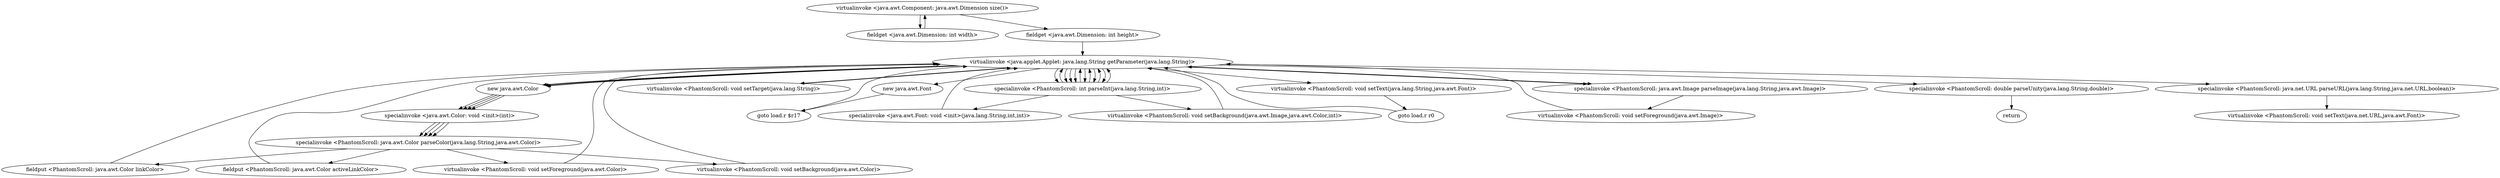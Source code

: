 digraph "" {
"virtualinvoke <java.awt.Component: java.awt.Dimension size()>";
 "virtualinvoke <java.awt.Component: java.awt.Dimension size()>"->"fieldget <java.awt.Dimension: int width>";
 "fieldget <java.awt.Dimension: int width>"->"virtualinvoke <java.awt.Component: java.awt.Dimension size()>";
 "virtualinvoke <java.awt.Component: java.awt.Dimension size()>"->"fieldget <java.awt.Dimension: int height>";
 "fieldget <java.awt.Dimension: int height>"->"virtualinvoke <java.applet.Applet: java.lang.String getParameter(java.lang.String)>";
 "virtualinvoke <java.applet.Applet: java.lang.String getParameter(java.lang.String)>"->"new java.awt.Color";
 "new java.awt.Color"->"specialinvoke <java.awt.Color: void <init>(int)>";
 "specialinvoke <java.awt.Color: void <init>(int)>"->"specialinvoke <PhantomScroll: java.awt.Color parseColor(java.lang.String,java.awt.Color)>";
 "specialinvoke <PhantomScroll: java.awt.Color parseColor(java.lang.String,java.awt.Color)>"->"fieldput <PhantomScroll: java.awt.Color linkColor>";
 "fieldput <PhantomScroll: java.awt.Color linkColor>"->"virtualinvoke <java.applet.Applet: java.lang.String getParameter(java.lang.String)>";
 "virtualinvoke <java.applet.Applet: java.lang.String getParameter(java.lang.String)>"->"new java.awt.Color";
 "new java.awt.Color"->"specialinvoke <java.awt.Color: void <init>(int)>";
 "specialinvoke <java.awt.Color: void <init>(int)>"->"specialinvoke <PhantomScroll: java.awt.Color parseColor(java.lang.String,java.awt.Color)>";
 "specialinvoke <PhantomScroll: java.awt.Color parseColor(java.lang.String,java.awt.Color)>"->"fieldput <PhantomScroll: java.awt.Color activeLinkColor>";
 "fieldput <PhantomScroll: java.awt.Color activeLinkColor>"->"virtualinvoke <java.applet.Applet: java.lang.String getParameter(java.lang.String)>";
 "virtualinvoke <java.applet.Applet: java.lang.String getParameter(java.lang.String)>"->"new java.awt.Color";
 "new java.awt.Color"->"specialinvoke <java.awt.Color: void <init>(int)>";
 "specialinvoke <java.awt.Color: void <init>(int)>"->"specialinvoke <PhantomScroll: java.awt.Color parseColor(java.lang.String,java.awt.Color)>";
 "specialinvoke <PhantomScroll: java.awt.Color parseColor(java.lang.String,java.awt.Color)>"->"virtualinvoke <PhantomScroll: void setForeground(java.awt.Color)>";
 "virtualinvoke <PhantomScroll: void setForeground(java.awt.Color)>"->"virtualinvoke <java.applet.Applet: java.lang.String getParameter(java.lang.String)>";
 "virtualinvoke <java.applet.Applet: java.lang.String getParameter(java.lang.String)>"->"new java.awt.Color";
 "new java.awt.Color"->"specialinvoke <java.awt.Color: void <init>(int)>";
 "specialinvoke <java.awt.Color: void <init>(int)>"->"specialinvoke <PhantomScroll: java.awt.Color parseColor(java.lang.String,java.awt.Color)>";
 "specialinvoke <PhantomScroll: java.awt.Color parseColor(java.lang.String,java.awt.Color)>"->"virtualinvoke <PhantomScroll: void setBackground(java.awt.Color)>";
 "virtualinvoke <PhantomScroll: void setBackground(java.awt.Color)>"->"virtualinvoke <java.applet.Applet: java.lang.String getParameter(java.lang.String)>";
 "virtualinvoke <java.applet.Applet: java.lang.String getParameter(java.lang.String)>"->"virtualinvoke <PhantomScroll: void setTarget(java.lang.String)>";
 "virtualinvoke <PhantomScroll: void setTarget(java.lang.String)>"->"virtualinvoke <java.applet.Applet: java.lang.String getParameter(java.lang.String)>";
 "virtualinvoke <java.applet.Applet: java.lang.String getParameter(java.lang.String)>"->"new java.awt.Font";
 "new java.awt.Font"->"goto load.r $r17";
 "goto load.r $r17"->"virtualinvoke <java.applet.Applet: java.lang.String getParameter(java.lang.String)>";
 "virtualinvoke <java.applet.Applet: java.lang.String getParameter(java.lang.String)>"->"specialinvoke <PhantomScroll: int parseInt(java.lang.String,int)>";
 "specialinvoke <PhantomScroll: int parseInt(java.lang.String,int)>"->"virtualinvoke <java.applet.Applet: java.lang.String getParameter(java.lang.String)>";
 "virtualinvoke <java.applet.Applet: java.lang.String getParameter(java.lang.String)>"->"specialinvoke <PhantomScroll: int parseInt(java.lang.String,int)>";
 "specialinvoke <PhantomScroll: int parseInt(java.lang.String,int)>"->"specialinvoke <java.awt.Font: void <init>(java.lang.String,int,int)>";
 "specialinvoke <java.awt.Font: void <init>(java.lang.String,int,int)>"->"virtualinvoke <java.applet.Applet: java.lang.String getParameter(java.lang.String)>";
 "virtualinvoke <java.applet.Applet: java.lang.String getParameter(java.lang.String)>"->"virtualinvoke <PhantomScroll: void setText(java.lang.String,java.awt.Font)>";
 "virtualinvoke <PhantomScroll: void setText(java.lang.String,java.awt.Font)>"->"goto load.r r0";
 "goto load.r r0"->"virtualinvoke <java.applet.Applet: java.lang.String getParameter(java.lang.String)>";
 "virtualinvoke <java.applet.Applet: java.lang.String getParameter(java.lang.String)>"->"specialinvoke <PhantomScroll: java.awt.Image parseImage(java.lang.String,java.awt.Image)>";
 "specialinvoke <PhantomScroll: java.awt.Image parseImage(java.lang.String,java.awt.Image)>"->"virtualinvoke <java.applet.Applet: java.lang.String getParameter(java.lang.String)>";
 "virtualinvoke <java.applet.Applet: java.lang.String getParameter(java.lang.String)>"->"specialinvoke <PhantomScroll: int parseInt(java.lang.String,int)>";
 "specialinvoke <PhantomScroll: int parseInt(java.lang.String,int)>"->"virtualinvoke <PhantomScroll: void setBackground(java.awt.Image,java.awt.Color,int)>";
 "virtualinvoke <PhantomScroll: void setBackground(java.awt.Image,java.awt.Color,int)>"->"virtualinvoke <java.applet.Applet: java.lang.String getParameter(java.lang.String)>";
 "virtualinvoke <java.applet.Applet: java.lang.String getParameter(java.lang.String)>"->"specialinvoke <PhantomScroll: java.awt.Image parseImage(java.lang.String,java.awt.Image)>";
 "specialinvoke <PhantomScroll: java.awt.Image parseImage(java.lang.String,java.awt.Image)>"->"virtualinvoke <PhantomScroll: void setForeground(java.awt.Image)>";
 "virtualinvoke <PhantomScroll: void setForeground(java.awt.Image)>"->"virtualinvoke <java.applet.Applet: java.lang.String getParameter(java.lang.String)>";
 "virtualinvoke <java.applet.Applet: java.lang.String getParameter(java.lang.String)>"->"specialinvoke <PhantomScroll: int parseInt(java.lang.String,int)>";
 "specialinvoke <PhantomScroll: int parseInt(java.lang.String,int)>"->"virtualinvoke <java.applet.Applet: java.lang.String getParameter(java.lang.String)>";
 "virtualinvoke <java.applet.Applet: java.lang.String getParameter(java.lang.String)>"->"specialinvoke <PhantomScroll: int parseInt(java.lang.String,int)>";
 "specialinvoke <PhantomScroll: int parseInt(java.lang.String,int)>"->"virtualinvoke <java.applet.Applet: java.lang.String getParameter(java.lang.String)>";
 "virtualinvoke <java.applet.Applet: java.lang.String getParameter(java.lang.String)>"->"specialinvoke <PhantomScroll: int parseInt(java.lang.String,int)>";
 "specialinvoke <PhantomScroll: int parseInt(java.lang.String,int)>"->"virtualinvoke <java.applet.Applet: java.lang.String getParameter(java.lang.String)>";
 "virtualinvoke <java.applet.Applet: java.lang.String getParameter(java.lang.String)>"->"specialinvoke <PhantomScroll: int parseInt(java.lang.String,int)>";
 "specialinvoke <PhantomScroll: int parseInt(java.lang.String,int)>"->"virtualinvoke <java.applet.Applet: java.lang.String getParameter(java.lang.String)>";
 "virtualinvoke <java.applet.Applet: java.lang.String getParameter(java.lang.String)>"->"specialinvoke <PhantomScroll: double parseUnity(java.lang.String,double)>";
 "specialinvoke <PhantomScroll: double parseUnity(java.lang.String,double)>"->"return";
"virtualinvoke <java.applet.Applet: java.lang.String getParameter(java.lang.String)>";
 "virtualinvoke <java.applet.Applet: java.lang.String getParameter(java.lang.String)>"->"specialinvoke <PhantomScroll: java.net.URL parseURL(java.lang.String,java.net.URL,boolean)>";
 "specialinvoke <PhantomScroll: java.net.URL parseURL(java.lang.String,java.net.URL,boolean)>"->"virtualinvoke <PhantomScroll: void setText(java.net.URL,java.awt.Font)>";
}
